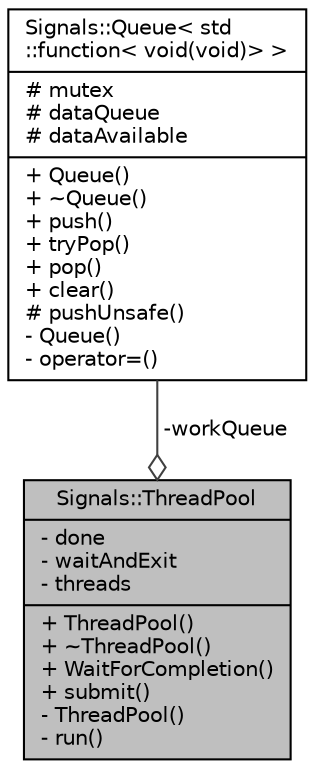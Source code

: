 digraph "Signals::ThreadPool"
{
 // INTERACTIVE_SVG=YES
  edge [fontname="Helvetica",fontsize="10",labelfontname="Helvetica",labelfontsize="10"];
  node [fontname="Helvetica",fontsize="10",shape=record];
  Node1 [label="{Signals::ThreadPool\n|- done\l- waitAndExit\l- threads\l|+ ThreadPool()\l+ ~ThreadPool()\l+ WaitForCompletion()\l+ submit()\l- ThreadPool()\l- run()\l}",height=0.2,width=0.4,color="black", fillcolor="grey75", style="filled", fontcolor="black"];
  Node2 -> Node1 [color="grey25",fontsize="10",style="solid",label=" -workQueue" ,arrowhead="odiamond",fontname="Helvetica"];
  Node2 [label="{Signals::Queue\< std\l::function\< void(void)\> \>\n|# mutex\l# dataQueue\l# dataAvailable\l|+ Queue()\l+ ~Queue()\l+ push()\l+ tryPop()\l+ pop()\l+ clear()\l# pushUnsafe()\l- Queue()\l- operator=()\l}",height=0.2,width=0.4,color="black", fillcolor="white", style="filled",URL="$class_signals_1_1_queue.html"];
}

